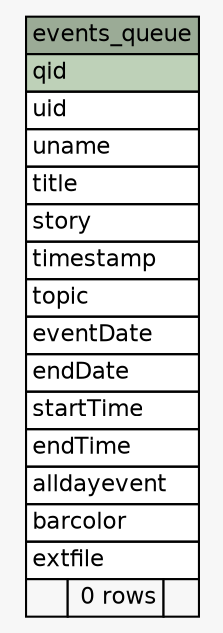 // dot 2.38.0 on Mac OS X 10.9.4
// SchemaSpy rev 590
digraph "events_queue" {
  graph [
    rankdir="RL"
    bgcolor="#f7f7f7"
    nodesep="0.18"
    ranksep="0.46"
    fontname="Helvetica"
    fontsize="11"
  ];
  node [
    fontname="Helvetica"
    fontsize="11"
    shape="plaintext"
  ];
  edge [
    arrowsize="0.8"
  ];
  "events_queue" [
    label=<
    <TABLE BORDER="0" CELLBORDER="1" CELLSPACING="0" BGCOLOR="#ffffff">
      <TR><TD COLSPAN="3" BGCOLOR="#9bab96" ALIGN="CENTER">events_queue</TD></TR>
      <TR><TD PORT="qid" COLSPAN="3" BGCOLOR="#bed1b8" ALIGN="LEFT">qid</TD></TR>
      <TR><TD PORT="uid" COLSPAN="3" ALIGN="LEFT">uid</TD></TR>
      <TR><TD PORT="uname" COLSPAN="3" ALIGN="LEFT">uname</TD></TR>
      <TR><TD PORT="title" COLSPAN="3" ALIGN="LEFT">title</TD></TR>
      <TR><TD PORT="story" COLSPAN="3" ALIGN="LEFT">story</TD></TR>
      <TR><TD PORT="timestamp" COLSPAN="3" ALIGN="LEFT">timestamp</TD></TR>
      <TR><TD PORT="topic" COLSPAN="3" ALIGN="LEFT">topic</TD></TR>
      <TR><TD PORT="eventDate" COLSPAN="3" ALIGN="LEFT">eventDate</TD></TR>
      <TR><TD PORT="endDate" COLSPAN="3" ALIGN="LEFT">endDate</TD></TR>
      <TR><TD PORT="startTime" COLSPAN="3" ALIGN="LEFT">startTime</TD></TR>
      <TR><TD PORT="endTime" COLSPAN="3" ALIGN="LEFT">endTime</TD></TR>
      <TR><TD PORT="alldayevent" COLSPAN="3" ALIGN="LEFT">alldayevent</TD></TR>
      <TR><TD PORT="barcolor" COLSPAN="3" ALIGN="LEFT">barcolor</TD></TR>
      <TR><TD PORT="extfile" COLSPAN="3" ALIGN="LEFT">extfile</TD></TR>
      <TR><TD ALIGN="LEFT" BGCOLOR="#f7f7f7">  </TD><TD ALIGN="RIGHT" BGCOLOR="#f7f7f7">0 rows</TD><TD ALIGN="RIGHT" BGCOLOR="#f7f7f7">  </TD></TR>
    </TABLE>>
    URL="tables/events_queue.html"
    tooltip="events_queue"
  ];
}

